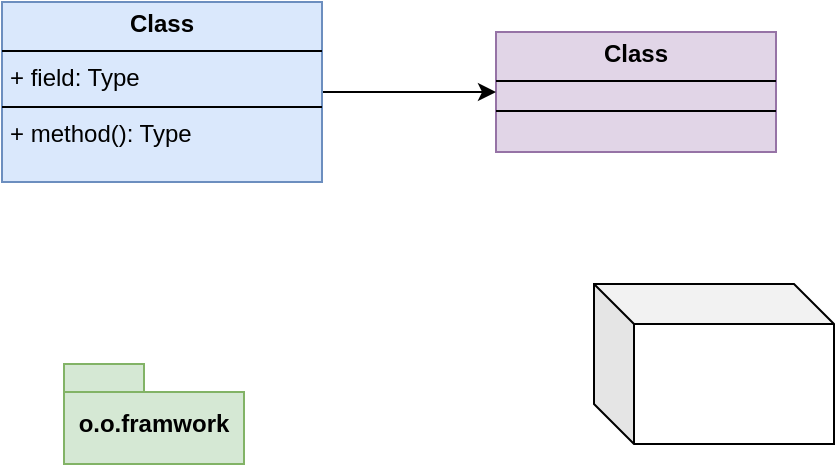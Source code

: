 <mxfile version="24.7.7">
  <diagram name="Page-1" id="c-e81sHoy5Mp8u7g6SGs">
    <mxGraphModel dx="1534" dy="1085" grid="0" gridSize="10" guides="1" tooltips="1" connect="1" arrows="1" fold="1" page="1" pageScale="1" pageWidth="827" pageHeight="1169" math="0" shadow="0">
      <root>
        <mxCell id="0" />
        <mxCell id="1" parent="0" />
        <mxCell id="kWSCMV3ME4rdm8yd8BRm-1" value="&lt;p style=&quot;margin:0px;margin-top:4px;text-align:center;&quot;&gt;&lt;b&gt;Class&lt;/b&gt;&lt;/p&gt;&lt;hr size=&quot;1&quot; style=&quot;border-style:solid;&quot;/&gt;&lt;div style=&quot;height:2px;&quot;&gt;&lt;/div&gt;&lt;hr size=&quot;1&quot; style=&quot;border-style:solid;&quot;/&gt;&lt;div style=&quot;height:2px;&quot;&gt;&lt;/div&gt;" style="verticalAlign=top;align=left;overflow=fill;html=1;whiteSpace=wrap;fillColor=#e1d5e7;strokeColor=#9673a6;" parent="1" vertex="1">
          <mxGeometry x="340" y="415" width="140" height="60" as="geometry" />
        </mxCell>
        <mxCell id="kWSCMV3ME4rdm8yd8BRm-3" style="edgeStyle=orthogonalEdgeStyle;rounded=0;orthogonalLoop=1;jettySize=auto;html=1;entryX=0;entryY=0.5;entryDx=0;entryDy=0;" parent="1" source="kWSCMV3ME4rdm8yd8BRm-2" target="kWSCMV3ME4rdm8yd8BRm-1" edge="1">
          <mxGeometry relative="1" as="geometry" />
        </mxCell>
        <mxCell id="kWSCMV3ME4rdm8yd8BRm-2" value="&lt;p style=&quot;margin:0px;margin-top:4px;text-align:center;&quot;&gt;&lt;b&gt;Class&lt;/b&gt;&lt;/p&gt;&lt;hr size=&quot;1&quot; style=&quot;border-style:solid;&quot;/&gt;&lt;p style=&quot;margin:0px;margin-left:4px;&quot;&gt;+ field: Type&lt;/p&gt;&lt;hr size=&quot;1&quot; style=&quot;border-style:solid;&quot;/&gt;&lt;p style=&quot;margin:0px;margin-left:4px;&quot;&gt;+ method(): Type&lt;/p&gt;" style="verticalAlign=top;align=left;overflow=fill;html=1;whiteSpace=wrap;fillColor=#dae8fc;strokeColor=#6c8ebf;" parent="1" vertex="1">
          <mxGeometry x="93" y="400" width="160" height="90" as="geometry" />
        </mxCell>
        <mxCell id="kWSCMV3ME4rdm8yd8BRm-4" value="o.o.framwork" style="shape=folder;fontStyle=1;spacingTop=10;tabWidth=40;tabHeight=14;tabPosition=left;html=1;whiteSpace=wrap;fillColor=#d5e8d4;strokeColor=#82b366;" parent="1" vertex="1">
          <mxGeometry x="124" y="581" width="90" height="50" as="geometry" />
        </mxCell>
        <mxCell id="Yc6t4aB4AYkdKuY4V83o-1" value="" style="shape=cube;whiteSpace=wrap;html=1;boundedLbl=1;backgroundOutline=1;darkOpacity=0.05;darkOpacity2=0.1;" vertex="1" parent="1">
          <mxGeometry x="389" y="541" width="120" height="80" as="geometry" />
        </mxCell>
      </root>
    </mxGraphModel>
  </diagram>
</mxfile>
